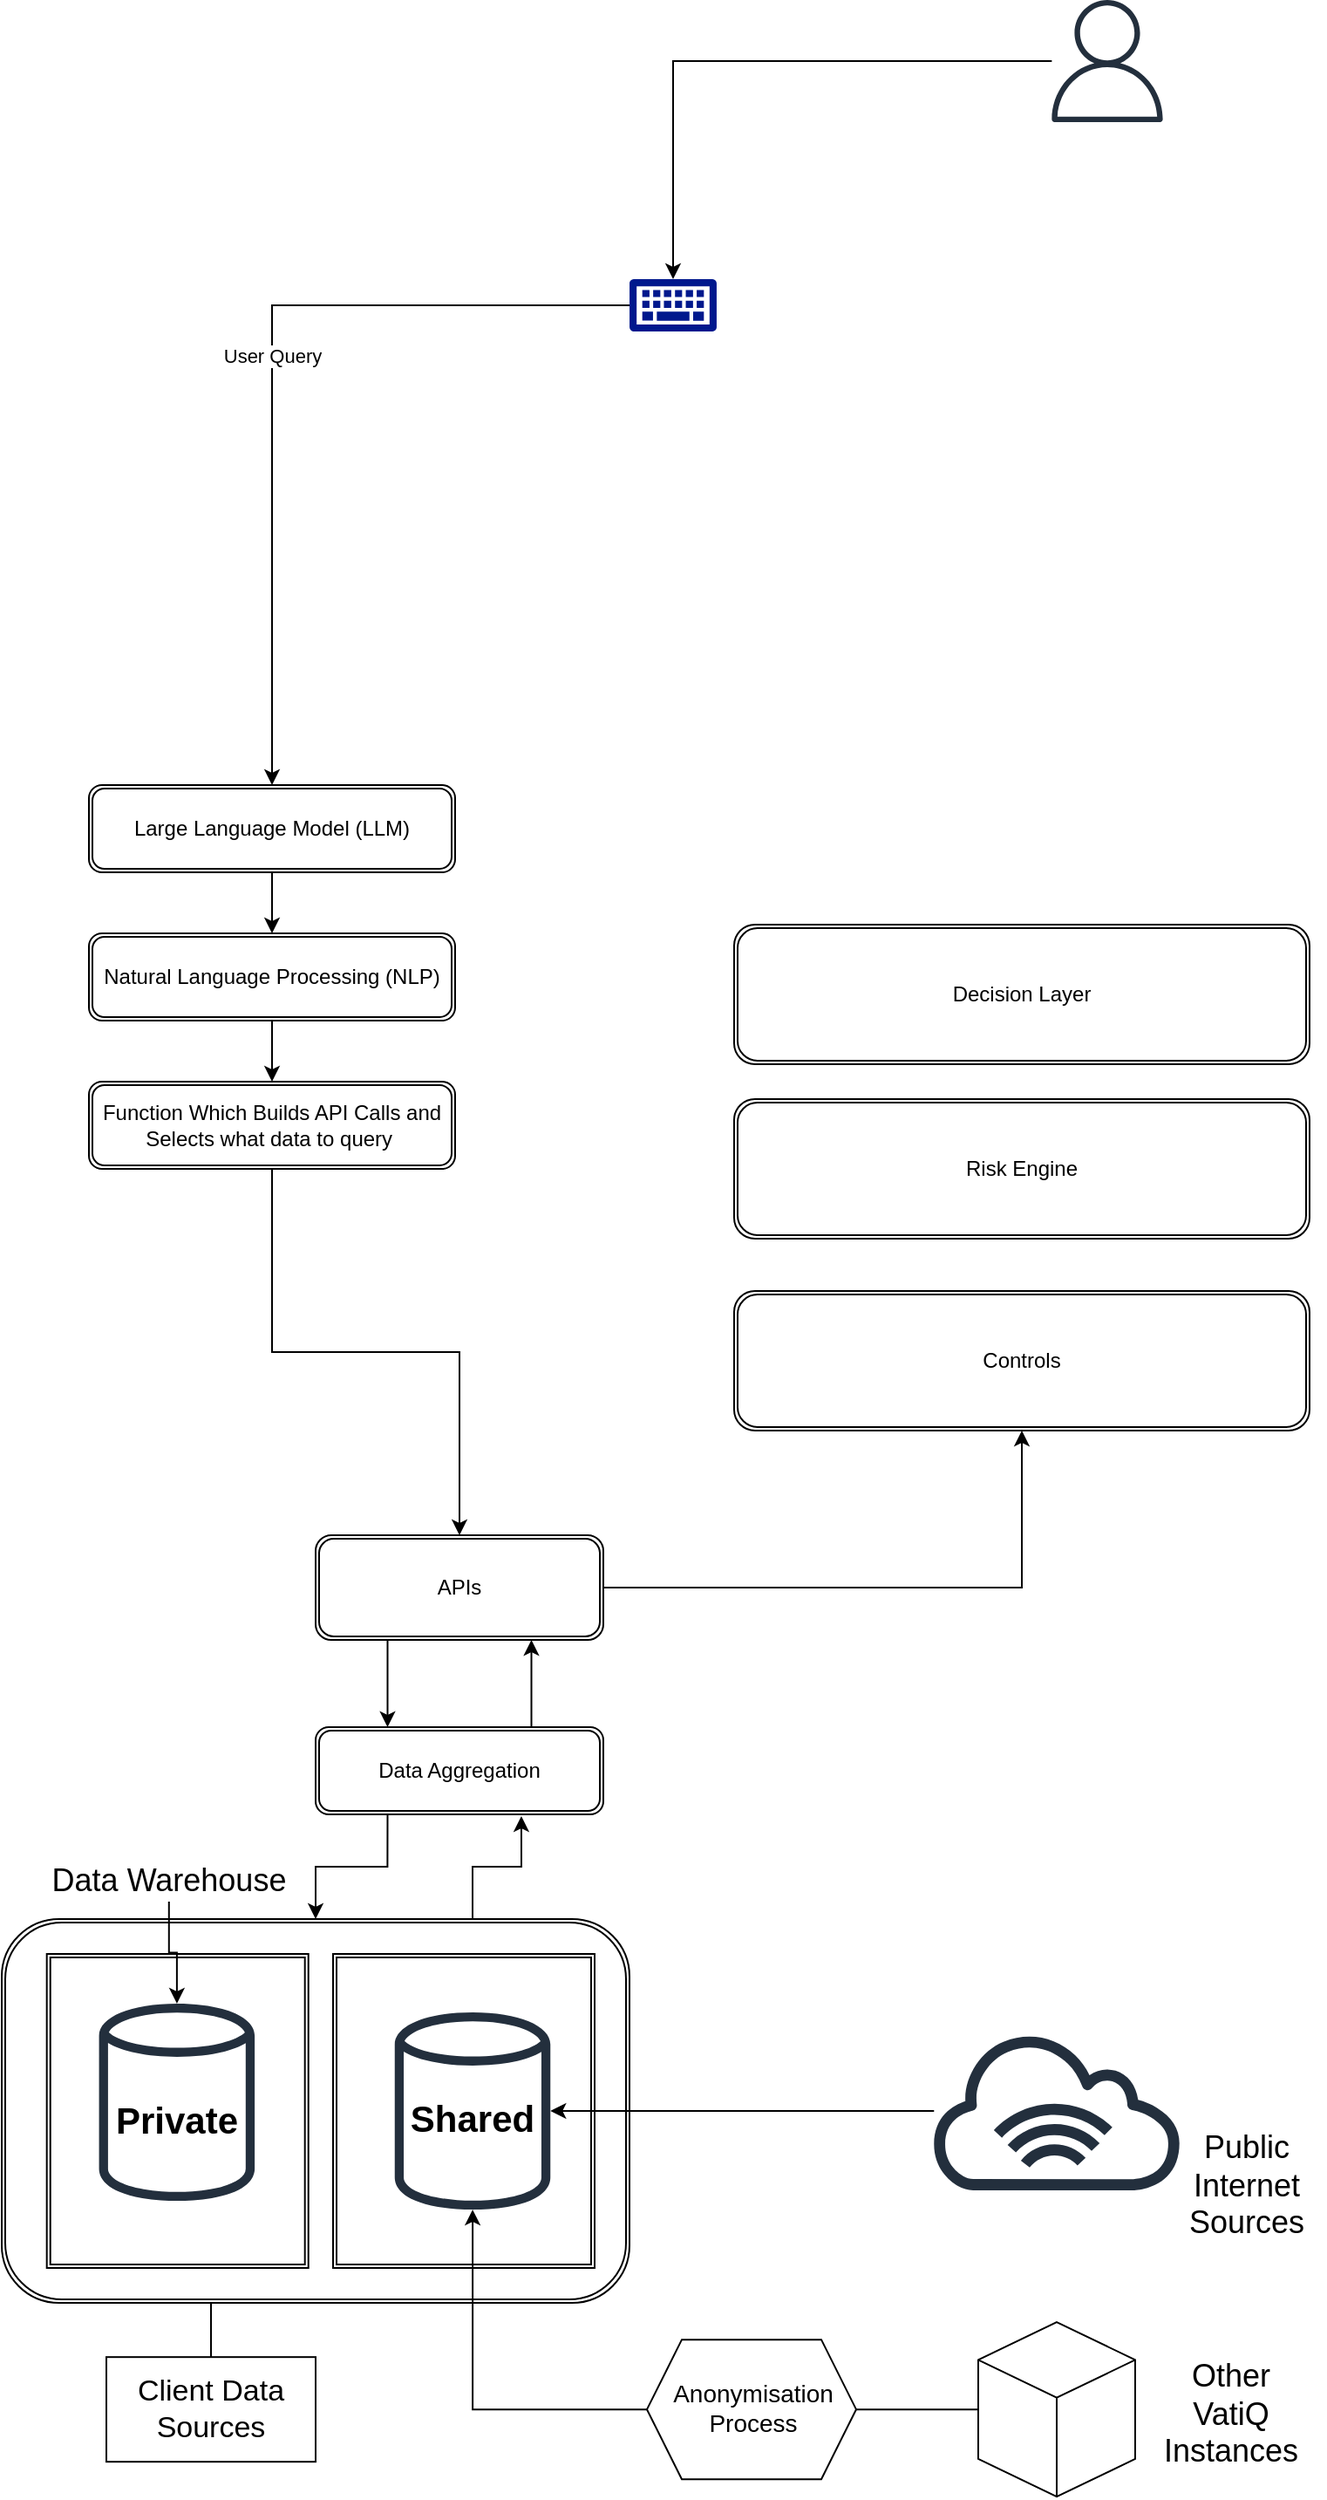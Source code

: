 <mxfile version="21.6.6" type="github">
  <diagram name="Page-1" id="MGMpZwT6LkqkxEmWOEIR">
    <mxGraphModel dx="1434" dy="2076" grid="1" gridSize="10" guides="1" tooltips="1" connect="1" arrows="1" fold="1" page="1" pageScale="1" pageWidth="827" pageHeight="1169" math="0" shadow="0">
      <root>
        <mxCell id="0" />
        <mxCell id="1" parent="0" />
        <mxCell id="6FKoIAtRpfeRuV7pCcDM-22" style="edgeStyle=orthogonalEdgeStyle;rounded=0;orthogonalLoop=1;jettySize=auto;html=1;" parent="1" source="6FKoIAtRpfeRuV7pCcDM-19" target="6FKoIAtRpfeRuV7pCcDM-12" edge="1">
          <mxGeometry relative="1" as="geometry" />
        </mxCell>
        <mxCell id="6FKoIAtRpfeRuV7pCcDM-19" value="Client Data Sources" style="rounded=0;whiteSpace=wrap;html=1;fontSize=17;" parent="1" vertex="1">
          <mxGeometry x="80" y="1071.08" width="120" height="60" as="geometry" />
        </mxCell>
        <mxCell id="6FKoIAtRpfeRuV7pCcDM-20" value="" style="sketch=0;outlineConnect=0;fontColor=#000000;gradientColor=none;fillColor=#232F3D;strokeColor=none;dashed=0;verticalLabelPosition=bottom;verticalAlign=top;align=center;html=1;fontSize=12;fontStyle=0;aspect=fixed;pointerEvents=1;shape=mxgraph.aws4.internet_alt1;" parent="1" vertex="1">
          <mxGeometry x="551" y="884.46" width="148" height="91.08" as="geometry" />
        </mxCell>
        <mxCell id="6FKoIAtRpfeRuV7pCcDM-24" value="" style="html=1;whiteSpace=wrap;shape=isoCube2;backgroundOutline=1;isoAngle=15;" parent="1" vertex="1">
          <mxGeometry x="580" y="1051.08" width="90" height="100" as="geometry" />
        </mxCell>
        <mxCell id="6FKoIAtRpfeRuV7pCcDM-26" value="Other VatiQ Instances" style="text;html=1;strokeColor=none;fillColor=none;align=center;verticalAlign=middle;whiteSpace=wrap;rounded=0;fontSize=18;" parent="1" vertex="1">
          <mxGeometry x="680" y="1071.08" width="90" height="66.08" as="geometry" />
        </mxCell>
        <mxCell id="6FKoIAtRpfeRuV7pCcDM-28" value="Public Internet Sources" style="text;html=1;strokeColor=none;fillColor=none;align=center;verticalAlign=middle;whiteSpace=wrap;rounded=0;fontSize=18;" parent="1" vertex="1">
          <mxGeometry x="689" y="940.0" width="90" height="66.08" as="geometry" />
        </mxCell>
        <mxCell id="6FKoIAtRpfeRuV7pCcDM-29" value="" style="group;fontSize=10;" parent="1" vertex="1" connectable="0">
          <mxGeometry x="20" y="780" width="360" height="260" as="geometry" />
        </mxCell>
        <mxCell id="6FKoIAtRpfeRuV7pCcDM-16" value="" style="shape=ext;double=1;rounded=1;whiteSpace=wrap;html=1;" parent="6FKoIAtRpfeRuV7pCcDM-29" vertex="1">
          <mxGeometry y="40" width="360" height="220" as="geometry" />
        </mxCell>
        <mxCell id="6FKoIAtRpfeRuV7pCcDM-7" value="" style="shape=ext;double=1;rounded=0;whiteSpace=wrap;html=1;" parent="6FKoIAtRpfeRuV7pCcDM-29" vertex="1">
          <mxGeometry x="190" y="60" width="150" height="180" as="geometry" />
        </mxCell>
        <mxCell id="6FKoIAtRpfeRuV7pCcDM-6" value="" style="shape=ext;double=1;rounded=0;whiteSpace=wrap;html=1;" parent="6FKoIAtRpfeRuV7pCcDM-29" vertex="1">
          <mxGeometry x="25.85" y="60" width="150" height="180" as="geometry" />
        </mxCell>
        <mxCell id="Aw8BZn_UoF3Mt8AkIBj5-1" value="" style="edgeStyle=orthogonalEdgeStyle;rounded=0;orthogonalLoop=1;jettySize=auto;html=1;" edge="1" parent="6FKoIAtRpfeRuV7pCcDM-29" source="6FKoIAtRpfeRuV7pCcDM-8" target="6FKoIAtRpfeRuV7pCcDM-12">
          <mxGeometry relative="1" as="geometry" />
        </mxCell>
        <mxCell id="6FKoIAtRpfeRuV7pCcDM-8" value="&lt;font style=&quot;font-size: 18px;&quot;&gt;Data Warehouse&lt;/font&gt;" style="text;html=1;strokeColor=none;fillColor=none;align=center;verticalAlign=middle;whiteSpace=wrap;rounded=0;fontSize=27;" parent="6FKoIAtRpfeRuV7pCcDM-29" vertex="1">
          <mxGeometry x="25.85" width="140" height="30" as="geometry" />
        </mxCell>
        <mxCell id="6FKoIAtRpfeRuV7pCcDM-9" value="Private" style="text;html=1;strokeColor=none;fillColor=none;align=center;verticalAlign=middle;whiteSpace=wrap;rounded=0;fontStyle=1;fontSize=21;" parent="6FKoIAtRpfeRuV7pCcDM-29" vertex="1">
          <mxGeometry x="70.85" y="140" width="59.15" height="29" as="geometry" />
        </mxCell>
        <mxCell id="6FKoIAtRpfeRuV7pCcDM-10" value="Shared" style="text;html=1;strokeColor=none;fillColor=none;align=center;verticalAlign=middle;whiteSpace=wrap;rounded=0;fontStyle=1;fontSize=21;" parent="6FKoIAtRpfeRuV7pCcDM-29" vertex="1">
          <mxGeometry x="240" y="139" width="60" height="30" as="geometry" />
        </mxCell>
        <mxCell id="6FKoIAtRpfeRuV7pCcDM-12" value="" style="sketch=0;outlineConnect=0;fontColor=#000000;gradientColor=none;fillColor=#232F3D;strokeColor=none;dashed=0;verticalLabelPosition=bottom;verticalAlign=top;align=center;html=1;fontSize=12;fontStyle=0;aspect=fixed;pointerEvents=1;shape=mxgraph.aws4.generic_database;" parent="6FKoIAtRpfeRuV7pCcDM-29" vertex="1">
          <mxGeometry x="55.8" y="86" width="89.25" height="118" as="geometry" />
        </mxCell>
        <mxCell id="6FKoIAtRpfeRuV7pCcDM-14" value="" style="sketch=0;outlineConnect=0;fontColor=#000000;gradientColor=none;fillColor=#232F3D;strokeColor=none;dashed=0;verticalLabelPosition=bottom;verticalAlign=top;align=center;html=1;fontSize=12;fontStyle=0;aspect=fixed;pointerEvents=1;shape=mxgraph.aws4.generic_database;" parent="6FKoIAtRpfeRuV7pCcDM-29" vertex="1">
          <mxGeometry x="225.38" y="91" width="89.25" height="118" as="geometry" />
        </mxCell>
        <mxCell id="6FKoIAtRpfeRuV7pCcDM-21" style="edgeStyle=orthogonalEdgeStyle;rounded=0;orthogonalLoop=1;jettySize=auto;html=1;" parent="1" source="6FKoIAtRpfeRuV7pCcDM-20" target="6FKoIAtRpfeRuV7pCcDM-14" edge="1">
          <mxGeometry relative="1" as="geometry">
            <mxPoint x="504.63" y="930.1" as="targetPoint" />
          </mxGeometry>
        </mxCell>
        <mxCell id="6FKoIAtRpfeRuV7pCcDM-25" style="edgeStyle=orthogonalEdgeStyle;rounded=0;orthogonalLoop=1;jettySize=auto;html=1;" parent="1" source="6FKoIAtRpfeRuV7pCcDM-24" target="6FKoIAtRpfeRuV7pCcDM-14" edge="1">
          <mxGeometry relative="1" as="geometry">
            <mxPoint x="320" y="1101.08" as="targetPoint" />
          </mxGeometry>
        </mxCell>
        <mxCell id="6FKoIAtRpfeRuV7pCcDM-30" value="" style="shape=hexagon;perimeter=hexagonPerimeter2;whiteSpace=wrap;html=1;fixedSize=1;" parent="1" vertex="1">
          <mxGeometry x="390" y="1061.08" width="120" height="80" as="geometry" />
        </mxCell>
        <mxCell id="6FKoIAtRpfeRuV7pCcDM-31" value="Anonymisation Process" style="text;html=1;strokeColor=none;fillColor=none;align=center;verticalAlign=middle;whiteSpace=wrap;rounded=0;fontSize=14;" parent="1" vertex="1">
          <mxGeometry x="421" y="1085" width="60" height="30" as="geometry" />
        </mxCell>
        <mxCell id="6FKoIAtRpfeRuV7pCcDM-57" style="edgeStyle=orthogonalEdgeStyle;rounded=0;orthogonalLoop=1;jettySize=auto;html=1;entryX=0.5;entryY=0;entryDx=0;entryDy=0;entryPerimeter=0;" parent="1" source="6FKoIAtRpfeRuV7pCcDM-32" target="6FKoIAtRpfeRuV7pCcDM-33" edge="1">
          <mxGeometry relative="1" as="geometry" />
        </mxCell>
        <mxCell id="6FKoIAtRpfeRuV7pCcDM-32" value="" style="sketch=0;outlineConnect=0;fontColor=#232F3E;gradientColor=none;fillColor=#232F3D;strokeColor=none;dashed=0;verticalLabelPosition=bottom;verticalAlign=top;align=center;html=1;fontSize=12;fontStyle=0;aspect=fixed;pointerEvents=1;shape=mxgraph.aws4.user;" parent="1" vertex="1">
          <mxGeometry x="619" y="-280" width="70" height="70" as="geometry" />
        </mxCell>
        <mxCell id="Aw8BZn_UoF3Mt8AkIBj5-5" style="edgeStyle=orthogonalEdgeStyle;rounded=0;orthogonalLoop=1;jettySize=auto;html=1;exitX=0;exitY=0.5;exitDx=0;exitDy=0;exitPerimeter=0;entryX=0.5;entryY=0;entryDx=0;entryDy=0;" edge="1" parent="1" source="6FKoIAtRpfeRuV7pCcDM-33" target="Aw8BZn_UoF3Mt8AkIBj5-2">
          <mxGeometry relative="1" as="geometry">
            <mxPoint x="160" y="145" as="targetPoint" />
          </mxGeometry>
        </mxCell>
        <mxCell id="Aw8BZn_UoF3Mt8AkIBj5-9" value="User Query" style="edgeLabel;html=1;align=center;verticalAlign=middle;resizable=0;points=[];" vertex="1" connectable="0" parent="Aw8BZn_UoF3Mt8AkIBj5-5">
          <mxGeometry x="-0.024" relative="1" as="geometry">
            <mxPoint as="offset" />
          </mxGeometry>
        </mxCell>
        <mxCell id="6FKoIAtRpfeRuV7pCcDM-33" value="" style="sketch=0;aspect=fixed;pointerEvents=1;shadow=0;dashed=0;html=1;strokeColor=none;labelPosition=center;verticalLabelPosition=bottom;verticalAlign=top;align=center;fillColor=#00188D;shape=mxgraph.mscae.enterprise.keyboard" parent="1" vertex="1">
          <mxGeometry x="380" y="-120" width="50" height="30" as="geometry" />
        </mxCell>
        <mxCell id="6FKoIAtRpfeRuV7pCcDM-34" value="Risk Engine" style="shape=ext;double=1;rounded=1;whiteSpace=wrap;html=1;" parent="1" vertex="1">
          <mxGeometry x="440" y="350" width="330" height="80" as="geometry" />
        </mxCell>
        <mxCell id="6FKoIAtRpfeRuV7pCcDM-35" value="Controls" style="shape=ext;double=1;rounded=1;whiteSpace=wrap;html=1;" parent="1" vertex="1">
          <mxGeometry x="440" y="460" width="330" height="80" as="geometry" />
        </mxCell>
        <mxCell id="6FKoIAtRpfeRuV7pCcDM-47" style="edgeStyle=orthogonalEdgeStyle;rounded=0;orthogonalLoop=1;jettySize=auto;html=1;exitX=0.75;exitY=0;exitDx=0;exitDy=0;entryX=0.75;entryY=1;entryDx=0;entryDy=0;" parent="1" source="6FKoIAtRpfeRuV7pCcDM-36" target="6FKoIAtRpfeRuV7pCcDM-37" edge="1">
          <mxGeometry relative="1" as="geometry" />
        </mxCell>
        <mxCell id="6FKoIAtRpfeRuV7pCcDM-51" style="edgeStyle=orthogonalEdgeStyle;rounded=0;orthogonalLoop=1;jettySize=auto;html=1;exitX=0.25;exitY=1;exitDx=0;exitDy=0;entryX=0.5;entryY=0;entryDx=0;entryDy=0;" parent="1" source="6FKoIAtRpfeRuV7pCcDM-36" target="6FKoIAtRpfeRuV7pCcDM-16" edge="1">
          <mxGeometry relative="1" as="geometry" />
        </mxCell>
        <mxCell id="6FKoIAtRpfeRuV7pCcDM-36" value="Data Aggregation" style="shape=ext;double=1;rounded=1;whiteSpace=wrap;html=1;" parent="1" vertex="1">
          <mxGeometry x="200" y="710" width="165" height="50" as="geometry" />
        </mxCell>
        <mxCell id="6FKoIAtRpfeRuV7pCcDM-46" style="edgeStyle=orthogonalEdgeStyle;rounded=0;orthogonalLoop=1;jettySize=auto;html=1;exitX=0.25;exitY=1;exitDx=0;exitDy=0;entryX=0.25;entryY=0;entryDx=0;entryDy=0;" parent="1" source="6FKoIAtRpfeRuV7pCcDM-37" target="6FKoIAtRpfeRuV7pCcDM-36" edge="1">
          <mxGeometry relative="1" as="geometry" />
        </mxCell>
        <mxCell id="6FKoIAtRpfeRuV7pCcDM-53" style="edgeStyle=orthogonalEdgeStyle;rounded=0;orthogonalLoop=1;jettySize=auto;html=1;exitX=1;exitY=0.5;exitDx=0;exitDy=0;entryX=0.5;entryY=1;entryDx=0;entryDy=0;" parent="1" source="6FKoIAtRpfeRuV7pCcDM-37" target="6FKoIAtRpfeRuV7pCcDM-35" edge="1">
          <mxGeometry relative="1" as="geometry">
            <mxPoint x="600" y="630" as="targetPoint" />
          </mxGeometry>
        </mxCell>
        <mxCell id="6FKoIAtRpfeRuV7pCcDM-37" value="APIs" style="shape=ext;double=1;rounded=1;whiteSpace=wrap;html=1;" parent="1" vertex="1">
          <mxGeometry x="200" y="600" width="165" height="60" as="geometry" />
        </mxCell>
        <mxCell id="6FKoIAtRpfeRuV7pCcDM-43" value="Decision Layer" style="shape=ext;double=1;rounded=1;whiteSpace=wrap;html=1;" parent="1" vertex="1">
          <mxGeometry x="440" y="250" width="330" height="80" as="geometry" />
        </mxCell>
        <mxCell id="6FKoIAtRpfeRuV7pCcDM-54" style="edgeStyle=orthogonalEdgeStyle;rounded=0;orthogonalLoop=1;jettySize=auto;html=1;exitX=0.5;exitY=1;exitDx=0;exitDy=0;" parent="1" source="6FKoIAtRpfeRuV7pCcDM-44" target="6FKoIAtRpfeRuV7pCcDM-37" edge="1">
          <mxGeometry relative="1" as="geometry" />
        </mxCell>
        <mxCell id="6FKoIAtRpfeRuV7pCcDM-44" value="Function Which Builds API Calls and Selects what data to query&amp;nbsp;" style="shape=ext;double=1;rounded=1;whiteSpace=wrap;html=1;" parent="1" vertex="1">
          <mxGeometry x="70" y="340" width="210" height="50" as="geometry" />
        </mxCell>
        <mxCell id="6FKoIAtRpfeRuV7pCcDM-55" style="edgeStyle=orthogonalEdgeStyle;rounded=0;orthogonalLoop=1;jettySize=auto;html=1;exitX=0.5;exitY=1;exitDx=0;exitDy=0;entryX=0.5;entryY=0;entryDx=0;entryDy=0;" parent="1" source="6FKoIAtRpfeRuV7pCcDM-45" target="6FKoIAtRpfeRuV7pCcDM-44" edge="1">
          <mxGeometry relative="1" as="geometry" />
        </mxCell>
        <mxCell id="6FKoIAtRpfeRuV7pCcDM-45" value="Natural Language Processing (NLP)" style="shape=ext;double=1;rounded=1;whiteSpace=wrap;html=1;" parent="1" vertex="1">
          <mxGeometry x="70" y="255" width="210" height="50" as="geometry" />
        </mxCell>
        <mxCell id="6FKoIAtRpfeRuV7pCcDM-52" style="edgeStyle=orthogonalEdgeStyle;rounded=0;orthogonalLoop=1;jettySize=auto;html=1;exitX=0.75;exitY=0;exitDx=0;exitDy=0;entryX=0.715;entryY=1.02;entryDx=0;entryDy=0;entryPerimeter=0;" parent="1" source="6FKoIAtRpfeRuV7pCcDM-16" target="6FKoIAtRpfeRuV7pCcDM-36" edge="1">
          <mxGeometry relative="1" as="geometry" />
        </mxCell>
        <mxCell id="Aw8BZn_UoF3Mt8AkIBj5-6" style="edgeStyle=orthogonalEdgeStyle;rounded=0;orthogonalLoop=1;jettySize=auto;html=1;exitX=0.5;exitY=1;exitDx=0;exitDy=0;entryX=0.5;entryY=0;entryDx=0;entryDy=0;" edge="1" parent="1" source="Aw8BZn_UoF3Mt8AkIBj5-2" target="6FKoIAtRpfeRuV7pCcDM-45">
          <mxGeometry relative="1" as="geometry" />
        </mxCell>
        <mxCell id="Aw8BZn_UoF3Mt8AkIBj5-2" value="Large Language Model (LLM)" style="shape=ext;double=1;rounded=1;whiteSpace=wrap;html=1;" vertex="1" parent="1">
          <mxGeometry x="70" y="170" width="210" height="50" as="geometry" />
        </mxCell>
      </root>
    </mxGraphModel>
  </diagram>
</mxfile>

